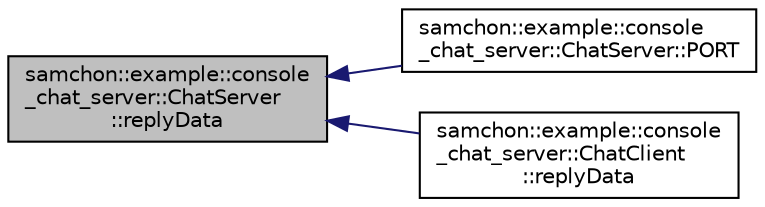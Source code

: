 digraph "samchon::example::console_chat_server::ChatServer::replyData"
{
  edge [fontname="Helvetica",fontsize="10",labelfontname="Helvetica",labelfontsize="10"];
  node [fontname="Helvetica",fontsize="10",shape=record];
  rankdir="LR";
  Node1 [label="samchon::example::console\l_chat_server::ChatServer\l::replyData",height=0.2,width=0.4,color="black", fillcolor="grey75", style="filled", fontcolor="black"];
  Node1 -> Node2 [dir="back",color="midnightblue",fontsize="10",style="solid",fontname="Helvetica"];
  Node2 [label="samchon::example::console\l_chat_server::ChatServer::PORT",height=0.2,width=0.4,color="black", fillcolor="white", style="filled",URL="$dd/dc0/classsamchon_1_1example_1_1console__chat__server_1_1ChatServer.html#aaeb3148b26566bb3c133f3c4c174de5d",tooltip="Port number: #33749. "];
  Node1 -> Node3 [dir="back",color="midnightblue",fontsize="10",style="solid",fontname="Helvetica"];
  Node3 [label="samchon::example::console\l_chat_server::ChatClient\l::replyData",height=0.2,width=0.4,color="black", fillcolor="white", style="filled",URL="$d2/d3b/classsamchon_1_1example_1_1console__chat__server_1_1ChatClient.html#a9cd8cf7d565e347224460767f1f19ef9",tooltip="Shift responsibility to related chain. "];
}
